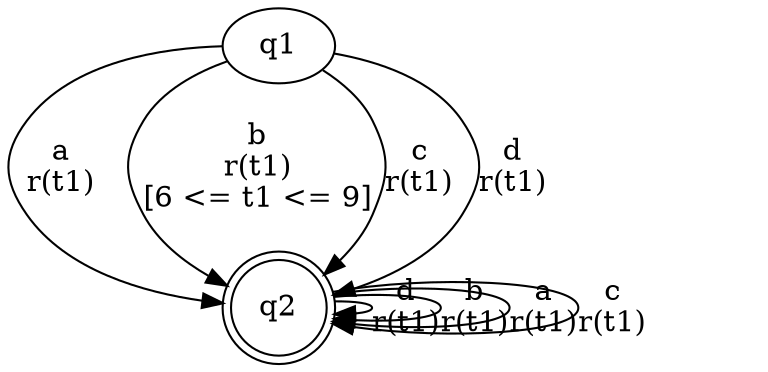 digraph L {
	qq1[label=q1]
	qq2[label=q2 shape=doublecircle]
	qq1 -> qq2[label="a\nr(t1)\n"]
	qq2 -> qq2[label="d\nr(t1)\n"]
	qq2 -> qq2[label="b\nr(t1)\n"]
	qq2 -> qq2[label="a\nr(t1)\n"]
	qq2 -> qq2[label="c\nr(t1)\n"]
	qq1 -> qq2[label="b\nr(t1)\n[6 <= t1 <= 9]"]
	qq1 -> qq2[label="c\nr(t1)\n"]
	qq1 -> qq2[label="d\nr(t1)\n"]
}
